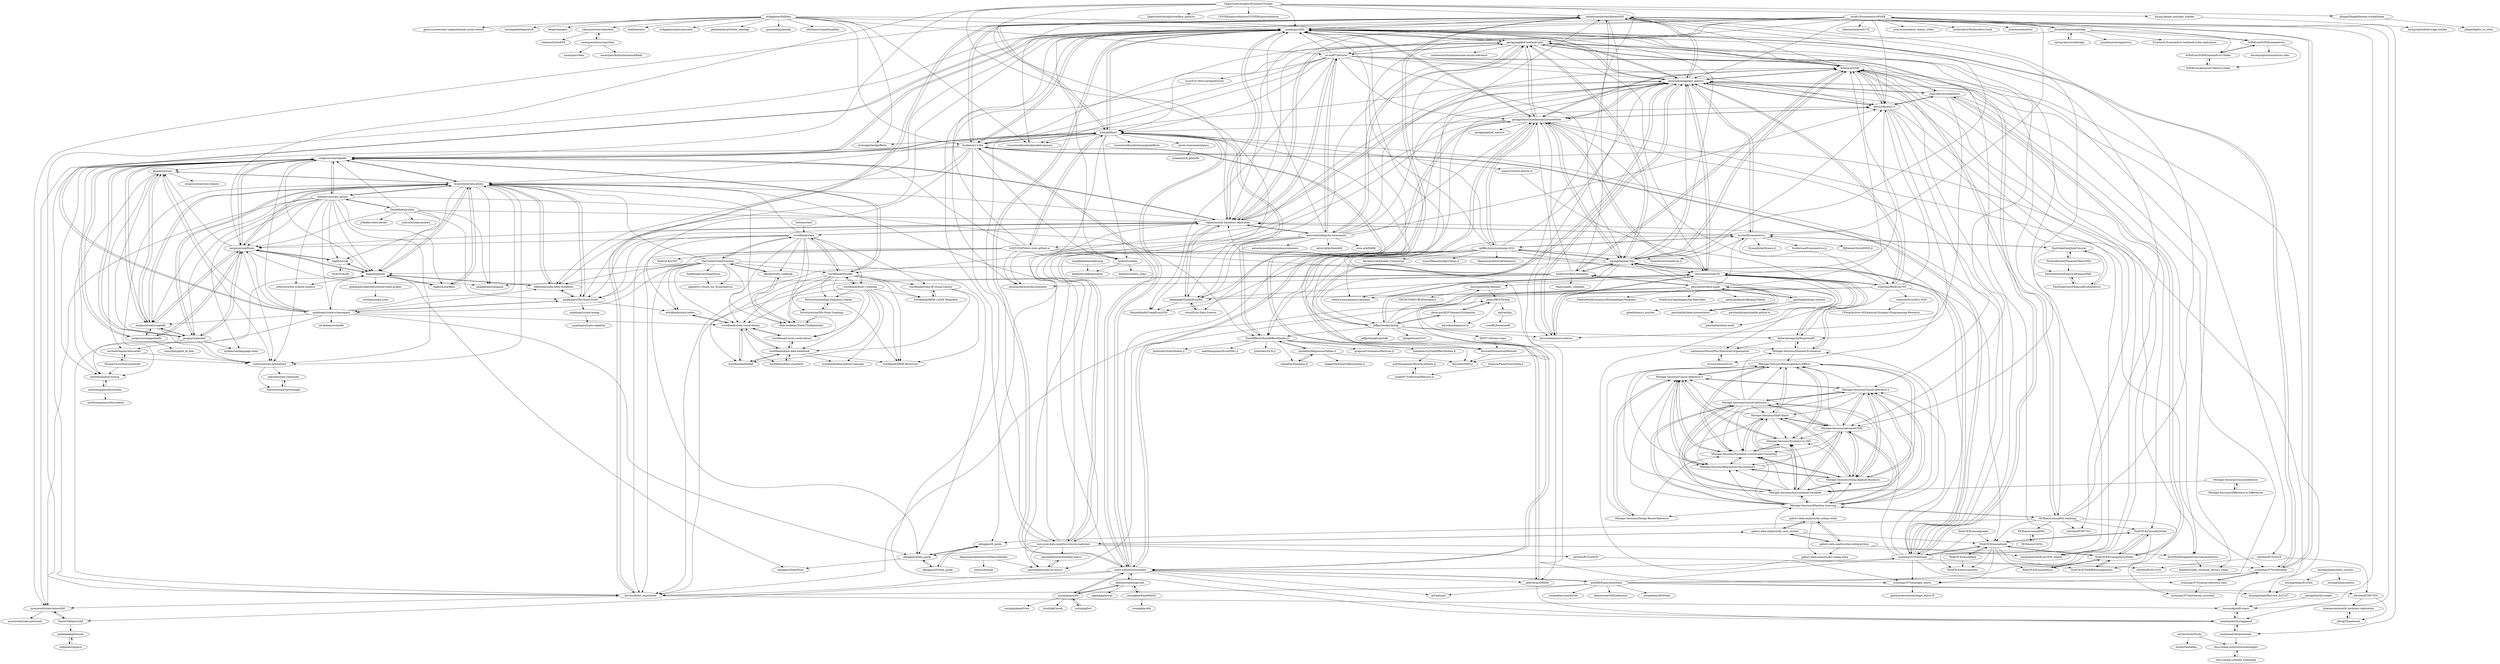 digraph G {
"paulgp/bartik-weight" -> "borusyak/shift-share"
"borusyak/shift-share" -> "jonathandroth/staggered"
"erikgahner/PolData" -> "quanteda/quanteda" ["e"=1]
"erikgahner/PolData" -> "vincentarelbundock/modelsummary" ["e"=1]
"erikgahner/PolData" -> "gesiscss/awesome-computational-social-science" ["e"=1]
"erikgahner/PolData" -> "saschagobel/legislatoR"
"erikgahner/PolData" -> "leeper/margins" ["e"=1]
"erikgahner/PolData" -> "uo-ec607/lectures"
"erikgahner/PolData" -> "strengejacke/ggeffects" ["e"=1]
"erikgahner/PolData" -> "asjadnaqvi/DiD"
"erikgahner/PolData" -> "cbail/textnets" ["e"=1]
"erikgahner/PolData" -> "paulgp/applied-methods-phd"
"erikgahner/PolData" -> "erikgahner/poliscijournals"
"erikgahner/PolData" -> "pablobarbera/twitter_ideology" ["e"=1]
"erikgahner/PolData" -> "vdeminstitute/vdemdata"
"erikgahner/PolData" -> "elliottmorris/politicaldata" ["e"=1]
"erikgahner/PolData" -> "bcallaway11/did"
"bcallaway11/did" -> "asjadnaqvi/DiD"
"bcallaway11/did" -> "asheshrambachan/HonestDiD"
"bcallaway11/did" -> "pedrohcgs/DRDID"
"bcallaway11/did" -> "lrberge/fixest"
"bcallaway11/did" -> "synth-inference/synthdid"
"bcallaway11/did" -> "jonathandroth/staggered"
"bcallaway11/did" -> "kylebutts/did2s"
"bcallaway11/did" -> "scunning1975/mixtape"
"bcallaway11/did" -> "borusyak/did_imputation"
"bcallaway11/did" -> "mcaceresb/stata-gtools"
"bcallaway11/did" -> "mcaceresb/stata-honestdid"
"bcallaway11/did" -> "chrisconlon/applied_metrics"
"bcallaway11/did" -> "borusyak/shift-share"
"bcallaway11/did" -> "paulgp/applied-methods-phd"
"bcallaway11/did" -> "sergiocorreia/reghdfe"
"uo-ec607/lectures" -> "paulgp/applied-methods-phd"
"uo-ec607/lectures" -> "vikjam/mostly-harmless-replication"
"uo-ec607/lectures" -> "asjadnaqvi/DiD"
"uo-ec607/lectures" -> "lrberge/fixest"
"uo-ec607/lectures" -> "chrisconlon/applied_metrics"
"uo-ec607/lectures" -> "paulgp/GaryChamberlainLectureNotes"
"uo-ec607/lectures" -> "aeturrell/coding-for-economists"
"uo-ec607/lectures" -> "scunning1975/mixtape"
"uo-ec607/lectures" -> "msu-econ-data-analytics/course-materials"
"uo-ec607/lectures" -> "paulgp/beamer-tips"
"uo-ec607/lectures" -> "vincentarelbundock/modelsummary" ["e"=1]
"uo-ec607/lectures" -> "borusyak/are213"
"uo-ec607/lectures" -> "uo-ec510-2020-spring/lectures"
"uo-ec607/lectures" -> "kolesarm/539b"
"uo-ec607/lectures" -> "KennethJudd/CompEcon2020" ["e"=1]
"paulgp/beamer-tips" -> "paulgp/GaryChamberlainLectureNotes"
"paulgp/beamer-tips" -> "paulgp/applied-methods-phd"
"paulgp/beamer-tips" -> "kolesarm/539b"
"paulgp/beamer-tips" -> "kylebutts/latex-templates"
"paulgp/beamer-tips" -> "chrisconlon/applied_metrics"
"paulgp/beamer-tips" -> "asjadnaqvi/DiD"
"paulgp/beamer-tips" -> "borusyak/did_imputation"
"paulgp/beamer-tips" -> "cpfiffer/julia-bootcamp-2022"
"paulgp/beamer-tips" -> "chrisconlon/micro-metrics"
"paulgp/beamer-tips" -> "asheshrambachan/HonestDiD"
"paulgp/beamer-tips" -> "scunning1975/mixtape"
"paulgp/beamer-tips" -> "vikjam/mostly-harmless-replication"
"paulgp/beamer-tips" -> "borusyak/are213"
"paulgp/beamer-tips" -> "shade-econ/sequence-jacobian" ["e"=1]
"paulgp/beamer-tips" -> "chrisconlon/Grad-IO"
"scunning1975/mixtape" -> "scunning1975/mixtape_learnr"
"scunning1975/mixtape" -> "NickCH-K/causalbook"
"scunning1975/mixtape" -> "asjadnaqvi/DiD"
"scunning1975/mixtape" -> "scunning1975/causal-inference-class"
"scunning1975/mixtape" -> "chrisconlon/applied_metrics"
"scunning1975/mixtape" -> "Mixtape-Sessions/Causal-Inference-1"
"scunning1975/mixtape" -> "vikjam/mostly-harmless-replication"
"scunning1975/mixtape" -> "Mixtape-Sessions/Causal-Inference-2"
"scunning1975/mixtape" -> "paulgp/applied-methods-phd"
"scunning1975/mixtape" -> "bcallaway11/did"
"scunning1975/mixtape" -> "scunning1975/codechella"
"scunning1975/mixtape" -> "paulgp/GaryChamberlainLectureNotes"
"scunning1975/mixtape" -> "lrberge/fixest"
"scunning1975/mixtape" -> "paulgp/beamer-tips"
"scunning1975/mixtape" -> "synth-inference/synthdid"
"NickCH-K/causalgraphs" -> "NickCH-K/introcausality"
"NickCH-K/causalgraphs" -> "NickCH-K/causalbook"
"arlionn/stata" -> "worldbank/stata"
"worldbank/dime-r-training" -> "worldbank/ietoolkit"
"worldbank/dime-r-training" -> "worldbank/stata-visual-library"
"worldbank/dime-r-training" -> "worldbank/DIME-Resources"
"worldbank/dime-r-training" -> "worldbank/r-econ-visual-library"
"worldbank/dime-r-training" -> "worldbank/DIME-LaTeX-Templates"
"worldbank/dime-r-training" -> "worldbank/dime-data-handbook"
"worldbank/dime-r-training" -> "PovertyAction/high-frequency-checks"
"worldbank/dime-r-training" -> "worldbank/dime-github-trainings"
"worldbank/dime-data-handbook" -> "worldbank/dime-standards"
"worldbank/dime-data-handbook" -> "worldbank/iefieldkit"
"worldbank/dime-data-handbook" -> "worldbank/stata-visual-library"
"worldbank/dime-data-handbook" -> "worldbank/r-econ-visual-library"
"worldbank/dime-data-handbook" -> "worldbank/dime-github-trainings"
"worldbank/dime-data-handbook" -> "worldbank/DIME-Resources"
"worldbank/Stata-IE-Visual-Library" -> "worldbank/DIME-LaTeX-Templates"
"worldbank/Stata-IE-Visual-Library" -> "worldbank/iefieldkit"
"worldbank/Stata-IE-Visual-Library" -> "worldbank/DIME-Resources"
"vikjam/mostly-harmless-replication" -> "chrisconlon/applied_metrics"
"vikjam/mostly-harmless-replication" -> "asjadnaqvi/DiD"
"vikjam/mostly-harmless-replication" -> "mcaceresb/stata-gtools"
"vikjam/mostly-harmless-replication" -> "sergiocorreia/reghdfe"
"vikjam/mostly-harmless-replication" -> "paulgp/applied-methods-phd"
"vikjam/mostly-harmless-replication" -> "Alalalalaki/Guide2EconRA"
"vikjam/mostly-harmless-replication" -> "mcreel/Econometrics"
"vikjam/mostly-harmless-replication" -> "sergiocorreia/ftools"
"vikjam/mostly-harmless-replication" -> "KennethJudd/CompEcon2020" ["e"=1]
"vikjam/mostly-harmless-replication" -> "worldbank/ietoolkit"
"vikjam/mostly-harmless-replication" -> "lukestein/stata-latex-workflows"
"vikjam/mostly-harmless-replication" -> "uo-ec607/lectures"
"vikjam/mostly-harmless-replication" -> "asjadnaqvi/The-Stata-Guide"
"vikjam/mostly-harmless-replication" -> "aeturrell/coding-for-economists"
"vikjam/mostly-harmless-replication" -> "worldbank/stata"
"amrei-stammann/alpaca" -> "julianhinz/R_glmhdfe"
"ScPoEcon/ScPoEconometrics" -> "ScPoEcon/ScPoEconometrics-Slides"
"ScPoEcon/ScPoEconometrics" -> "ScPoEcon/Advanced-Metrics-slides"
"ScPoEcon/ScPoEconometrics" -> "davidrpugh/econometrics-labs"
"xuyiqing/fect" -> "xuyiqing/gsynth"
"chrisconlon/applied_metrics" -> "chrisconlon/micro-metrics"
"chrisconlon/applied_metrics" -> "chrisconlon/Grad-IO"
"chrisconlon/applied_metrics" -> "paulgp/GaryChamberlainLectureNotes"
"chrisconlon/applied_metrics" -> "borusyak/are213"
"chrisconlon/applied_metrics" -> "vikjam/mostly-harmless-replication"
"chrisconlon/applied_metrics" -> "asjadnaqvi/DiD"
"chrisconlon/applied_metrics" -> "mcreel/Econometrics"
"chrisconlon/applied_metrics" -> "woerman/ResEcon703"
"chrisconlon/applied_metrics" -> "asheshrambachan/HonestDiD"
"chrisconlon/applied_metrics" -> "paulgp/applied-methods-phd"
"chrisconlon/applied_metrics" -> "jeffgortmaker/pyblp"
"chrisconlon/applied_metrics" -> "kolesarm/539b"
"chrisconlon/applied_metrics" -> "edrubin/EC607S21"
"chrisconlon/applied_metrics" -> "stnavdeev/econometrics"
"chrisconlon/applied_metrics" -> "edrubin/EC525S19"
"sergiocorreia/ppmlhdfe" -> "sergiocorreia/reghdfe"
"sergiocorreia/ppmlhdfe" -> "sergiocorreia/ftools"
"sergiocorreia/ppmlhdfe" -> "tomzylkin/ppml_fe_bias"
"sergiocorreia/ppmlhdfe" -> "sergiocorreia/ivreghdfe"
"insongkim/PanelMatch" -> "insongkim/wfe"
"insongkim/PanelMatch" -> "ebenmichael/augsynth"
"synth-inference/synthdid" -> "ebenmichael/augsynth"
"synth-inference/synthdid" -> "Daniel-Pailanir/sdid"
"synth-inference/synthdid" -> "pedrohcgs/DRDID"
"synth-inference/synthdid" -> "asjadnaqvi/DiD"
"synth-inference/synthdid" -> "xuyiqing/gsynth"
"synth-inference/synthdid" -> "asheshrambachan/HonestDiD"
"synth-inference/synthdid" -> "bcallaway11/did"
"synth-inference/synthdid" -> "jonathandroth/staggered"
"synth-inference/synthdid" -> "paulgp/GaryChamberlainLectureNotes"
"synth-inference/synthdid" -> "gsbDBI/ExperimentData"
"synth-inference/synthdid" -> "lrberge/fixest"
"synth-inference/synthdid" -> "mcaceresb/stata-gtools"
"synth-inference/synthdid" -> "borusyak/did_imputation"
"synth-inference/synthdid" -> "grf-labs/grf" ["e"=1]
"synth-inference/synthdid" -> "chrisconlon/applied_metrics"
"ericschulman/struct" -> "matteocourthoud/Phd-Industrial-Organization"
"kohei-kawaguchi/EmpiricalIO" -> "chrisconlon/Grad-IO"
"kohei-kawaguchi/EmpiricalIO" -> "matteocourthoud/Phd-Industrial-Organization"
"kohei-kawaguchi/EmpiricalIO" -> "Mixtape-Sessions/Demand-Estimation"
"edrubin/EC525S19" -> "edrubin/EC421S19"
"edrubin/EC525S19" -> "edrubin/EC607S20"
"woerman/ResEcon703" -> "chrisconlon/Grad-IO"
"woerman/ResEcon703" -> "chrisconlon/applied_metrics"
"woerman/ResEcon703" -> "rickecon/StructEst_W20"
"woerman/ResEcon703" -> "Alalalalaki/Guide2EconRA"
"woerman/ResEcon703" -> "borusyak/are213"
"woerman/ResEcon703" -> "pmichaillat/math-for-macro"
"woerman/ResEcon703" -> "kolesarm/539b"
"woerman/ResEcon703" -> "AEM7130/class-repo"
"woerman/ResEcon703" -> "paulgp/GaryChamberlainLectureNotes"
"woerman/ResEcon703" -> "kohei-kawaguchi/EmpiricalIO"
"woerman/ResEcon703" -> "ericschulman/struct"
"mca91/EconometricsWithR" -> "vikjam/mostly-harmless-replication"
"mca91/EconometricsWithR" -> "ScPoEcon/ScPoEconometrics"
"mca91/EconometricsWithR" -> "chrisconlon/applied_metrics"
"mca91/EconometricsWithR" -> "JustinMShea/wooldridge"
"mca91/EconometricsWithR" -> "zhentaoshi/econ5170" ["e"=1]
"mca91/EconometricsWithR" -> "mcreel/Econometrics"
"mca91/EconometricsWithR" -> "vincentarelbundock/modelsummary" ["e"=1]
"mca91/EconometricsWithR" -> "uo-ec607/lectures"
"mca91/EconometricsWithR" -> "vkoul/Econ-Data-Science"
"mca91/EconometricsWithR" -> "jstac/econometric_theory_slides" ["e"=1]
"mca91/EconometricsWithR" -> "asjadnaqvi/DiD"
"mca91/EconometricsWithR" -> "paulgp/applied-methods-phd"
"mca91/EconometricsWithR" -> "moderndive/ModernDive_book" ["e"=1]
"mca91/EconometricsWithR" -> "borusyak/are213"
"mca91/EconometricsWithR" -> "jstac/econometrics" ["e"=1]
"kylebarron/stata_kernel" -> "mcaceresb/stata-gtools"
"kylebarron/stata_kernel" -> "TiesdeKok/ipystata"
"kylebarron/stata_kernel" -> "sergiocorreia/reghdfe"
"kylebarron/stata_kernel" -> "gvegayon/parallel"
"kylebarron/stata_kernel" -> "haghish/github"
"kylebarron/stata_kernel" -> "kylebarron/language-stata"
"kylebarron/stata_kernel" -> "sergiocorreia/ftools"
"kylebarron/stata_kernel" -> "sergiocorreia/ivreghdfe"
"kylebarron/stata_kernel" -> "haghish/markdoc"
"kylebarron/stata_kernel" -> "mdroste/stata-binscatter2"
"kylebarron/stata_kernel" -> "haghish/rcall"
"kylebarron/stata_kernel" -> "FixedEffects/FixedEffectModels.jl"
"kylebarron/stata_kernel" -> "mcaceresb/stata-honestdid"
"kylebarron/stata_kernel" -> "mdroste/stata-scheme-modern"
"kylebarron/stata_kernel" -> "asjadnaqvi/stata-schemepack"
"daria-pus/BLP-Demand-Estimation" -> "joonro/BLP-Python"
"daria-pus/BLP-Demand-Estimation" -> "jeffgortmaker/pyblp"
"daria-pus/BLP-Demand-Estimation" -> "edrynkin/empirical-io"
"ebenmichael/augsynth" -> "synth-inference/synthdid"
"ebenmichael/augsynth" -> "xuyiqing/gsynth"
"ebenmichael/augsynth" -> "insongkim/PanelMatch"
"ebenmichael/augsynth" -> "nppackages/scpi"
"jmboehm/RegressionTables.jl" -> "FixedEffects/FixedEffectModels.jl"
"jmboehm/RegressionTables.jl" -> "jmboehm/Douglass.jl"
"jmboehm/RegressionTables.jl" -> "tpapp/MultistartOptimization.jl"
"jmboehm/RegressionTables.jl" -> "floswald/SMM.jl" ["e"=1]
"lukestein/stata-latex-workflows" -> "mcaceresb/stata-gtools"
"lukestein/stata-latex-workflows" -> "asjadnaqvi/The-Stata-Guide"
"lukestein/stata-latex-workflows" -> "haghish/github"
"mcreel/Econometrics" -> "PaulSoderlind/JuliaTutorial"
"mcreel/Econometrics" -> "chrisconlon/applied_metrics"
"mcreel/Econometrics" -> "vikjam/mostly-harmless-replication"
"mcreel/Econometrics" -> "cpfiffer/julia-bootcamp-2022"
"mcreel/Econometrics" -> "Nosferican/Econometrics.jl"
"mcreel/Econometrics" -> "QuantEcon/QuantEcon.jl" ["e"=1]
"mcreel/Econometrics" -> "woerman/ResEcon703"
"mcreel/Econometrics" -> "RJDennis/SolveDSGE.jl" ["e"=1]
"mcreel/Econometrics" -> "DynareJulia/Dynare.jl" ["e"=1]
"mcreel/Econometrics" -> "FixedEffects/FixedEffectModels.jl"
"mdroste/stata-regressby" -> "mdroste/stata-fastreshape"
"FanWangEcon/Stata4Econ" -> "jngod2011/Stata_for_Econometrics"
"gvegayon/parallel" -> "mcaceresb/stata-gtools"
"gvegayon/parallel" -> "sergiocorreia/ftools"
"gvegayon/parallel" -> "mdroste/stata-binscatter2"
"gvegayon/parallel" -> "sergiocorreia/ivreghdfe"
"gvegayon/parallel" -> "benjann/estout"
"gvegayon/parallel" -> "sergiocorreia/reghdfe"
"gvegayon/parallel" -> "michaelstepner/binscatter"
"gvegayon/parallel" -> "kylebarron/language-stata"
"vkoul/Econ-Data-Science" -> "Alalalalaki/Guide2EconRA"
"jmboehm/Douglass.jl" -> "jmboehm/RegressionTables.jl"
"jeffgortmaker/pyblp" -> "chrisconlon/Grad-IO"
"jeffgortmaker/pyblp" -> "daria-pus/BLP-Demand-Estimation"
"jeffgortmaker/pyblp" -> "chrisconlon/blp-demand"
"jeffgortmaker/pyblp" -> "jeffgortmaker/pyhdfe"
"jeffgortmaker/pyblp" -> "chrisconlon/applied_metrics"
"jeffgortmaker/pyblp" -> "FixedEffects/FixedEffectModels.jl"
"jeffgortmaker/pyblp" -> "joonro/BLP-Python"
"jeffgortmaker/pyblp" -> "chrisconlon/micro-metrics"
"jeffgortmaker/pyblp" -> "Mixtape-Sessions/Demand-Estimation"
"jeffgortmaker/pyblp" -> "asheshrambachan/HonestDiD"
"jeffgortmaker/pyblp" -> "jdingel/econ35101" ["e"=1]
"jeffgortmaker/pyblp" -> "kohei-kawaguchi/EmpiricalIO"
"setzler/eventStudy" -> "shuo-zhang-ucsb/twowayfeweights"
"setzler/eventStudy" -> "setzler/textables"
"xmarquez/democracyData" -> "xmarquez/vdem"
"xmarquez/democracyData" -> "xmarquez/AuthoritarianismBook"
"xmarquez/democracyData" -> "vdeminstitute/vdemdata"
"PovertyAction/IPA-Stata-Trainings" -> "PovertyAction/high-frequency-checks"
"PovertyAction/IPA-Stata-Trainings" -> "dlab-berkeley/Stata-Fundamentals"
"worldbank/iefieldkit" -> "worldbank/stata-visual-library"
"worldbank/iefieldkit" -> "worldbank/dime-data-handbook"
"PaulSoderlind/FinancialEconometrics" -> "PaulSoderlind/EmpiricalFinancePhD"
"PaulSoderlind/FinancialEconometrics" -> "PaulSoderlind/JuliaTutorial"
"worldbank/stata-tables" -> "worldbank/stata-visual-library"
"spring-haru/wooldridge" -> "JustinMShea/wooldridge"
"zjelveh/blp" -> "cran/BLPestimatoR"
"mdroste/stata-fastreshape" -> "mdroste/stata-regressby"
"mdroste/stata-binscatter2" -> "mdroste/stata-fastreshape"
"mdroste/stata-binscatter2" -> "mdroste/stata-regressby"
"mdroste/stata-scheme-modern" -> "mdroste/stata-binscatter2"
"MCKnaus/CATEs" -> "MCKnaus/causalDML"
"graykimbrough/uncluttered-stata-graphs" -> "vavalomi/stata_tools"
"reifjulian/regsave" -> "jankabatek/plotsuite"
"jmboehm/GLFixedEffectModels.jl" -> "matthieugomez/PeriodicalDates.jl"
"michaelstepner/binscatter" -> "mdroste/stata-binscatter2"
"michaelstepner/binscatter" -> "ThomasGrund/nwcommands"
"LOST-STATS/lost-stats.github.io" -> "lrberge/fixest"
"LOST-STATS/lost-stats.github.io" -> "asjadnaqvi/DiD"
"LOST-STATS/lost-stats.github.io" -> "borusyak/did_imputation"
"LOST-STATS/lost-stats.github.io" -> "grantmcdermott/lecturenotes"
"LOST-STATS/lost-stats.github.io" -> "NickCH-K/causalbook"
"LOST-STATS/lost-stats.github.io" -> "scunning1975/mixtape_learnr"
"LOST-STATS/lost-stats.github.io" -> "NickCH-K/LOST"
"LOST-STATS/lost-stats.github.io" -> "kylebutts/did2s"
"LOST-STATS/lost-stats.github.io" -> "skhiggins/Stata_guide"
"LOST-STATS/lost-stats.github.io" -> "sergiocorreia/reghdfe"
"NickCH-K/EconometricsSlides" -> "NickCH-K/CausalitySlides"
"NickCH-K/EconometricsSlides" -> "NickCH-K/Econometrics"
"NickCH-K/EconometricsSlides" -> "stnavdeev/econometrics"
"NickCH-K/EconometricsSlides" -> "NickCH-K/TheEffectAssignments"
"NickCH-K/EconometricsSlides" -> "NickCH-K/causalbook"
"worldbank/r-econ-visual-library" -> "worldbank/stata-visual-library"
"worldbank/r-econ-visual-library" -> "worldbank/dime-data-handbook"
"kylebutts/latex-templates" -> "borusyak/did_imputation"
"kylebutts/latex-templates" -> "pmichaillat/latex-paper"
"kylebutts/latex-templates" -> "paulgp/beamer-tips"
"kylebutts/latex-templates" -> "asjadnaqvi/DiD"
"kylebutts/latex-templates" -> "lrberge/fixest"
"kylebutts/latex-templates" -> "rdahis/paper_template" ["e"=1]
"kylebutts/latex-templates" -> "kolesarm/539b"
"kylebutts/latex-templates" -> "grantmcdermott/lecturenotes"
"kylebutts/latex-templates" -> "paulgp/GaryChamberlainLectureNotes"
"kylebutts/latex-templates" -> "asheshrambachan/HonestDiD"
"kylebutts/latex-templates" -> "jankabatek/statapack"
"vdeminstitute/vdemdata" -> "vdeminstitute/ERT"
"vdeminstitute/vdemdata" -> "xmarquez/democracyData"
"asheshrambachan/HonestDiD" -> "jonathandroth/pretrends"
"asheshrambachan/HonestDiD" -> "mcaceresb/stata-honestdid"
"asheshrambachan/HonestDiD" -> "bcallaway11/did"
"asheshrambachan/HonestDiD" -> "borusyak/did_imputation"
"asheshrambachan/HonestDiD" -> "pedrohcgs/DRDID"
"asheshrambachan/HonestDiD" -> "jonathandroth/staggered"
"asheshrambachan/HonestDiD" -> "Mixtape-Sessions/Advanced-DID"
"asheshrambachan/HonestDiD" -> "kylebutts/did2s"
"asheshrambachan/HonestDiD" -> "asjadnaqvi/DiD"
"asheshrambachan/HonestDiD" -> "lrberge/fixest"
"asheshrambachan/HonestDiD" -> "borusyak/shift-share"
"asheshrambachan/HonestDiD" -> "chrisconlon/applied_metrics"
"asheshrambachan/HonestDiD" -> "synth-inference/synthdid"
"asheshrambachan/HonestDiD" -> "scunning1975/codechella"
"asjadnaqvi/The-Stata-Guide" -> "asjadnaqvi/stata-schemepack"
"asjadnaqvi/The-Stata-Guide" -> "mcaceresb/stata-gtools"
"asjadnaqvi/The-Stata-Guide" -> "lukestein/stata-latex-workflows"
"asjadnaqvi/The-Stata-Guide" -> "asjadnaqvi/stata-bimap"
"asjadnaqvi/The-Stata-Guide" -> "worldbank/stata-tables"
"hiring-lab/job_postings_tracker" -> "hiring-lab/indeed-wage-tracker"
"gabors-data-analysis/da_case_studies" -> "gabors-data-analysis/da-coding-python"
"gabors-data-analysis/da_case_studies" -> "gabors-data-analysis/da-coding-rstats"
"gabors-data-analysis/da_case_studies" -> "Mixtape-Sessions/Machine-Learning"
"gabors-data-analysis/da_case_studies" -> "NickCH-K/causalbook"
"gabors-data-analysis/da_case_studies" -> "msu-econ-data-analytics/course-materials"
"jdingel/DingelNeiman-workathome" -> "jdingel/lights_to_cities"
"worldbank/stata-visual-library" -> "worldbank/r-econ-visual-library"
"worldbank/stata-visual-library" -> "worldbank/iefieldkit"
"worldbank/stata-visual-library" -> "worldbank/dime-data-handbook"
"worldbank/stata-visual-library" -> "worldbank/dime-standards"
"worldbank/stata-visual-library" -> "worldbank/stata-tables"
"lrberge/fixest" -> "vincentarelbundock/modelsummary" ["e"=1]
"lrberge/fixest" -> "sergiocorreia/reghdfe"
"lrberge/fixest" -> "bcallaway11/did"
"lrberge/fixest" -> "asjadnaqvi/DiD"
"lrberge/fixest" -> "vincentarelbundock/marginaleffects" ["e"=1]
"lrberge/fixest" -> "stata2r/stata2r.github.io"
"lrberge/fixest" -> "asheshrambachan/HonestDiD"
"lrberge/fixest" -> "FixedEffects/FixedEffectModels.jl"
"lrberge/fixest" -> "grantmcdermott/lecturenotes"
"lrberge/fixest" -> "kylebutts/did2s"
"lrberge/fixest" -> "mcaceresb/stata-gtools"
"lrberge/fixest" -> "LOST-STATS/lost-stats.github.io"
"lrberge/fixest" -> "amrei-stammann/alpaca"
"lrberge/fixest" -> "synth-inference/synthdid"
"lrberge/fixest" -> "strengejacke/ggeffects" ["e"=1]
"sergiocorreia/reghdfe" -> "sergiocorreia/ftools"
"sergiocorreia/reghdfe" -> "sergiocorreia/ivreghdfe"
"sergiocorreia/reghdfe" -> "mcaceresb/stata-gtools"
"sergiocorreia/reghdfe" -> "sergiocorreia/ppmlhdfe"
"sergiocorreia/reghdfe" -> "benjann/estout"
"sergiocorreia/reghdfe" -> "lrberge/fixest"
"sergiocorreia/reghdfe" -> "gvegayon/parallel"
"sergiocorreia/reghdfe" -> "kylebarron/stata_kernel"
"sergiocorreia/reghdfe" -> "haghish/github"
"sergiocorreia/reghdfe" -> "borusyak/did_imputation"
"sergiocorreia/reghdfe" -> "matthieugomez/sumup"
"sergiocorreia/reghdfe" -> "mdroste/stata-binscatter2"
"sergiocorreia/reghdfe" -> "worldbank/ietoolkit"
"sergiocorreia/reghdfe" -> "vikjam/mostly-harmless-replication"
"sergiocorreia/reghdfe" -> "asjadnaqvi/DiD"
"skhiggins/R_guide" -> "skhiggins/Python_guide"
"skhiggins/R_guide" -> "skhiggins/Stata_guide"
"skhiggins/Python_guide" -> "skhiggins/R_guide"
"skhiggins/Python_guide" -> "skhiggins/Stata_guide"
"Alalalalaki/Guide2EconRA" -> "vkoul/Econ-Data-Science"
"Alalalalaki/Guide2EconRA" -> "vikjam/mostly-harmless-replication"
"Alalalalaki/Guide2EconRA" -> "KennethJudd/CompEcon2020" ["e"=1]
"Alalalalaki/Guide2EconRA" -> "chrisconlon/Grad-IO"
"Alalalalaki/Guide2EconRA" -> "chrisconlon/applied_metrics"
"OpportunityInsights/EconomicTracker" -> "OpportunityInsights/welfare_analysis"
"OpportunityInsights/EconomicTracker" -> "jdingel/DingelNeiman-workathome"
"OpportunityInsights/EconomicTracker" -> "asjadnaqvi/DiD"
"OpportunityInsights/EconomicTracker" -> "asheshrambachan/HonestDiD"
"OpportunityInsights/EconomicTracker" -> "COVIDExposureIndices/COVIDExposureIndices" ["e"=1]
"OpportunityInsights/EconomicTracker" -> "sergiocorreia/ftools"
"OpportunityInsights/EconomicTracker" -> "Alalalalaki/Guide2EconRA"
"OpportunityInsights/EconomicTracker" -> "jeffgortmaker/pyblp"
"OpportunityInsights/EconomicTracker" -> "sergiocorreia/reghdfe"
"OpportunityInsights/EconomicTracker" -> "vikjam/mostly-harmless-replication"
"OpportunityInsights/EconomicTracker" -> "hiring-lab/job_postings_tracker"
"AEM7130/class-repo" -> "floswald/NumericalMethods"
"edrubin/EC607S20" -> "tyleransom/mostly-harmless-replication"
"edrubin/EC607S20" -> "cjlwig/TAmaterials"
"evanjflack/bacondecomp" -> "kylebutts/didimputation"
"uo-ec510-2020-spring/lectures" -> "grantmcdermott/lecturenotes"
"tyleransom/mostly-harmless-replication" -> "cjlwig/TAmaterials"
"cjlwig/TAmaterials" -> "tyleransom/mostly-harmless-replication"
"edrubin/EC524W20" -> "edrubin/EC421S19"
"ScPoEcon/ScPoEconometrics-Slides" -> "ScPoEcon/Advanced-Metrics-slides"
"ScPoEcon/ScPoEconometrics-Slides" -> "ScPoEcon/ScPoEconometrics"
"pedrohcgs/DRDID" -> "jonathandroth/staggered"
"pedrohcgs/DRDID" -> "bcallaway11/did"
"scunning1975/causal-inference-class" -> "scunning1975/codechella"
"scunning1975/causal-inference-class" -> "scunning1975/advanced_causalinf"
"ThomasGrund/nwcommands" -> "michaelstepner/binscatter"
"ThomasGrund/nwcommands" -> "matthieugomez/sumup"
"tbeason/FamaFrenchData.jl" -> "junder873/AbnormalReturns.jl"
"matthieugomez/PeriodicalDates.jl" -> "junder873/AbnormalReturns.jl"
"rickecon/StructEst_W20" -> "CForg/Archive-of-Empirical-Dynamic-Programming-Research"
"NickCH-K/Econometrics" -> "NickCH-K/EconometricsSlides"
"worldbank/dime-standards" -> "worldbank/dime-data-handbook"
"ScPoEcon/Advanced-Metrics-slides" -> "ScPoEcon/ScPoEconometrics-Slides"
"shuo-zhang-ucsb/did_multiplegt" -> "shuo-zhang-ucsb/twowayfeweights"
"matteocourthoud/Phd-Industrial-Organization" -> "ericschulman/struct"
"paulgp/applied-methods-phd" -> "uo-ec607/lectures"
"paulgp/applied-methods-phd" -> "asjadnaqvi/DiD"
"paulgp/applied-methods-phd" -> "paulgp/GaryChamberlainLectureNotes"
"paulgp/applied-methods-phd" -> "vikjam/mostly-harmless-replication"
"paulgp/applied-methods-phd" -> "chrisconlon/applied_metrics"
"paulgp/applied-methods-phd" -> "paulgp/beamer-tips"
"paulgp/applied-methods-phd" -> "kolesarm/539b"
"paulgp/applied-methods-phd" -> "borusyak/are213"
"paulgp/applied-methods-phd" -> "scunning1975/mixtape"
"paulgp/applied-methods-phd" -> "aeturrell/coding-for-economists"
"paulgp/applied-methods-phd" -> "lrberge/fixest"
"paulgp/applied-methods-phd" -> "matteocourthoud/awesome-causal-inference" ["e"=1]
"paulgp/applied-methods-phd" -> "MCKnaus/causalML-teaching"
"paulgp/applied-methods-phd" -> "chrisconlon/Grad-IO"
"paulgp/applied-methods-phd" -> "Alalalalaki/Guide2EconRA"
"NickCH-K/CausalitySlides" -> "NickCH-K/EconometricsSlides"
"NickCH-K/CausalitySlides" -> "NickCH-K/causalbook"
"NickCH-K/CausalitySlides" -> "NickCH-K/Econometrics"
"NickCH-K/CausalitySlides" -> "NickCH-K/TheEffectAssignments"
"skhiggins/Stata_guide" -> "skhiggins/R_guide"
"skhiggins/Stata_guide" -> "skhiggins/Python_guide"
"skhiggins/Stata_guide" -> "skhiggins/StataTools"
"aeturrell/coding-for-economists" -> "vikjam/mostly-harmless-replication"
"aeturrell/coding-for-economists" -> "paulgp/applied-methods-phd"
"aeturrell/coding-for-economists" -> "uo-ec607/lectures"
"aeturrell/coding-for-economists" -> "chrisconlon/applied_metrics"
"aeturrell/coding-for-economists" -> "asjadnaqvi/DiD"
"aeturrell/coding-for-economists" -> "borusyak/are213"
"aeturrell/coding-for-economists" -> "msu-econ-data-analytics/course-materials"
"aeturrell/coding-for-economists" -> "aeturrell/python4DS"
"aeturrell/coding-for-economists" -> "econ-ark/HARK" ["e"=1]
"aeturrell/coding-for-economists" -> "kolesarm/539b"
"aeturrell/coding-for-economists" -> "antontarasenko/awesome-economics" ["e"=1]
"aeturrell/coding-for-economists" -> "LOST-STATS/lost-stats.github.io"
"aeturrell/coding-for-economists" -> "paulgp/GaryChamberlainLectureNotes"
"aeturrell/coding-for-economists" -> "Alalalalaki/Guide2EconRA"
"aeturrell/coding-for-economists" -> "pmichaillat/math-for-macro"
"borusyak/did_imputation" -> "borusyak/shift-share"
"borusyak/did_imputation" -> "asheshrambachan/HonestDiD"
"borusyak/did_imputation" -> "mcaceresb/stata-honestdid"
"chrisconlon/blp-demand" -> "UBCECON567/BLPDemand.jl"
"chrisconlon/blp-demand" -> "joonro/BLP-Python"
"paulgp/GaryChamberlainLectureNotes" -> "chrisconlon/Grad-IO"
"paulgp/GaryChamberlainLectureNotes" -> "chrisconlon/applied_metrics"
"paulgp/GaryChamberlainLectureNotes" -> "asjadnaqvi/DiD"
"paulgp/GaryChamberlainLectureNotes" -> "paulgp/applied-methods-phd"
"paulgp/GaryChamberlainLectureNotes" -> "paulgp/beamer-tips"
"paulgp/GaryChamberlainLectureNotes" -> "borusyak/are213"
"paulgp/GaryChamberlainLectureNotes" -> "chrisconlon/micro-metrics"
"paulgp/GaryChamberlainLectureNotes" -> "cpfiffer/julia-bootcamp-2022"
"paulgp/GaryChamberlainLectureNotes" -> "kolesarm/539b"
"paulgp/GaryChamberlainLectureNotes" -> "paulgp/applied_metrics"
"paulgp/GaryChamberlainLectureNotes" -> "synth-inference/synthdid"
"paulgp/GaryChamberlainLectureNotes" -> "lrberge/fixest"
"paulgp/GaryChamberlainLectureNotes" -> "skhiggins/R_guide"
"paulgp/GaryChamberlainLectureNotes" -> "msu-econ-data-analytics/course-materials"
"paulgp/GaryChamberlainLectureNotes" -> "scunning1975/codechella"
"asjadnaqvi/DiD" -> "bcallaway11/did"
"asjadnaqvi/DiD" -> "lrberge/fixest"
"asjadnaqvi/DiD" -> "paulgp/applied-methods-phd"
"asjadnaqvi/DiD" -> "asheshrambachan/HonestDiD"
"asjadnaqvi/DiD" -> "synth-inference/synthdid"
"asjadnaqvi/DiD" -> "paulgp/GaryChamberlainLectureNotes"
"asjadnaqvi/DiD" -> "vikjam/mostly-harmless-replication"
"asjadnaqvi/DiD" -> "scunning1975/codechella"
"asjadnaqvi/DiD" -> "asjadnaqvi/The-Stata-Guide"
"asjadnaqvi/DiD" -> "borusyak/did_imputation"
"asjadnaqvi/DiD" -> "Mixtape-Sessions/Advanced-DID"
"asjadnaqvi/DiD" -> "asjadnaqvi/stata-schemepack"
"asjadnaqvi/DiD" -> "chrisconlon/applied_metrics"
"asjadnaqvi/DiD" -> "sergiocorreia/reghdfe"
"asjadnaqvi/DiD" -> "lukestein/stata-latex-workflows"
"scunning1975/codechella" -> "scunning1975/causal-inference-class"
"scunning1975/codechella" -> "asjadnaqvi/DiD"
"scunning1975/codechella" -> "scunning1975/mixtape_learnr"
"scunning1975/codechella" -> "asheshrambachan/HonestDiD"
"NickCH-K/causaldata" -> "NickCH-K/causalbook"
"NickCH-K/causaldata" -> "NickCH-K/introcausality"
"NickCH-K/causalbook" -> "NickCH-K/CausalitySlides"
"NickCH-K/causalbook" -> "NickCH-K/EconometricsSlides"
"NickCH-K/causalbook" -> "scunning1975/mixtape_learnr"
"NickCH-K/causalbook" -> "NickCH-K/TheEffectAssignments"
"NickCH-K/causalbook" -> "NickCH-K/Econometrics"
"NickCH-K/causalbook" -> "scunning1975/mixtape"
"NickCH-K/causalbook" -> "NickCH-K/causaldata"
"NickCH-K/causalbook" -> "NickCH-K/introcausality"
"MCKnaus/causalDML" -> "MCKnaus/CATEs"
"pmichaillat/intermediate-macro" -> "pmichaillat/math-for-macro"
"floswald/NumericalMethods" -> "floswald/SMM.jl" ["e"=1]
"kylebutts/did2s" -> "kylebutts/didimputation"
"kylebutts/did2s" -> "kylebutts/did2s_stata"
"FixedEffects/FixedEffectModels.jl" -> "jmboehm/RegressionTables.jl"
"FixedEffects/FixedEffectModels.jl" -> "JuliaStats/StatsModels.jl" ["e"=1]
"FixedEffects/FixedEffectModels.jl" -> "jmboehm/GLFixedEffectModels.jl"
"FixedEffects/FixedEffectModels.jl" -> "matthieugomez/EconPDEs.jl" ["e"=1]
"FixedEffects/FixedEffectModels.jl" -> "floswald/SMM.jl" ["e"=1]
"FixedEffects/FixedEffectModels.jl" -> "JuliaStats/GLM.jl" ["e"=1]
"FixedEffects/FixedEffectModels.jl" -> "jmboehm/Douglass.jl"
"FixedEffects/FixedEffectModels.jl" -> "lrberge/fixest"
"FixedEffects/FixedEffectModels.jl" -> "gragusa/CovarianceMatrices.jl"
"FixedEffects/FixedEffectModels.jl" -> "floswald/NumericalMethods"
"matthieugomez/sumup" -> "matthieugomez/bytwoway"
"asjadnaqvi/stata-schemepack" -> "asjadnaqvi/The-Stata-Guide"
"asjadnaqvi/stata-schemepack" -> "mcaceresb/stata-gtools"
"asjadnaqvi/stata-schemepack" -> "skhiggins/Stata_guide"
"asjadnaqvi/stata-schemepack" -> "asjadnaqvi/DiD"
"asjadnaqvi/stata-schemepack" -> "sergiocorreia/ftools"
"asjadnaqvi/stata-schemepack" -> "lukestein/stata-latex-workflows"
"asjadnaqvi/stata-schemepack" -> "benjann/estout"
"asjadnaqvi/stata-schemepack" -> "haghish/github"
"asjadnaqvi/stata-schemepack" -> "sergiocorreia/ivreghdfe"
"asjadnaqvi/stata-schemepack" -> "sergiocorreia/reghdfe"
"asjadnaqvi/stata-schemepack" -> "borusyak/did_imputation"
"asjadnaqvi/stata-schemepack" -> "ed-dehaan/sumhdfe"
"asjadnaqvi/stata-schemepack" -> "worldbank/stata-visual-library"
"scunning1975/mixtape_learnr" -> "grantmcdermott/mixtape_learnr-ff"
"jonathandroth/pretrends" -> "jonathandroth/staggered"
"jonathandroth/pretrends" -> "shuo-zhang-ucsb/twowayfeweights"
"jonathandroth/staggered" -> "jonathandroth/pretrends"
"jonathandroth/staggered" -> "borusyak/shift-share"
"benjann/estout" -> "mdroste/stata-binscatter2"
"benjann/estout" -> "michaelstepner/binscatter"
"benjann/estout" -> "sergiocorreia/stata-require"
"benjann/estout" -> "mcaceresb/stata-gtools"
"benjann/estout" -> "matthieugomez/sumup"
"benjann/estout" -> "sergiocorreia/ivreghdfe"
"matthieugomez/bytwoway" -> "matthieugomez/sumup"
"matthieugomez/bytwoway" -> "matthieugomez/colorscheme"
"shuo-zhang-ucsb/twowayfeweights" -> "shuo-zhang-ucsb/did_multiplegt"
"dkgaraujo/OpenSourcedMacroModels" -> "pmichaillat/math-for-macro"
"dkgaraujo/OpenSourcedMacroModels" -> "wmutschl/dsge" ["e"=1]
"Mixtape-Sessions/Causal-Inference-2" -> "Mixtape-Sessions/Causal-Inference-1"
"Mixtape-Sessions/Causal-Inference-2" -> "Mixtape-Sessions/Causal-Inference-3"
"Mixtape-Sessions/Causal-Inference-2" -> "Mixtape-Sessions/Advanced-DID"
"Mixtape-Sessions/Causal-Inference-2" -> "Mixtape-Sessions/Instrumental-Variables"
"Mixtape-Sessions/Causal-Inference-2" -> "Mixtape-Sessions/Machine-Learning"
"Mixtape-Sessions/Causal-Inference-2" -> "Mixtape-Sessions/Heterogeneous-Effects"
"Mixtape-Sessions/Causal-Inference-2" -> "Mixtape-Sessions/Doing-Applied-Research"
"Mixtape-Sessions/Causal-Inference-2" -> "Mixtape-Sessions/Regression-Discontinuity"
"Mixtape-Sessions/Causal-Inference-2" -> "Mixtape-Sessions/Synthetic-Control-and-Clustering"
"Mixtape-Sessions/Causal-Inference-2" -> "Mixtape-Sessions/Shift-Share"
"TiesdeKok/ipystata" -> "kylebarron/stata_kernel"
"TiesdeKok/ipystata" -> "sergiocorreia/reghdfe"
"TiesdeKok/ipystata" -> "haghish/github"
"TiesdeKok/ipystata" -> "jrfiedler/stata-kernel"
"TiesdeKok/ipystata" -> "vikjam/mostly-harmless-replication"
"TiesdeKok/ipystata" -> "sergiocorreia/ftools"
"TiesdeKok/ipystata" -> "asjadnaqvi/The-Stata-Guide"
"TiesdeKok/ipystata" -> "mdroste/stata-pylearn"
"TiesdeKok/ipystata" -> "jankabatek/statapack"
"PovertyAction/high-frequency-checks" -> "PovertyAction/IPA-Stata-Trainings"
"PovertyAction/high-frequency-checks" -> "worldbank/DIME-Resources"
"Mixtape-Sessions/Instrumental-Variables" -> "Mixtape-Sessions/Shift-Share"
"Mixtape-Sessions/Instrumental-Variables" -> "Mixtape-Sessions/Synthetic-Control-and-Clustering"
"Mixtape-Sessions/Instrumental-Variables" -> "Mixtape-Sessions/Advanced-DID"
"Mixtape-Sessions/Instrumental-Variables" -> "Mixtape-Sessions/Doing-Applied-Research"
"Mixtape-Sessions/Instrumental-Variables" -> "Mixtape-Sessions/Causal-Inference-2"
"Mixtape-Sessions/Instrumental-Variables" -> "Mixtape-Sessions/Machine-Learning"
"Mixtape-Sessions/Instrumental-Variables" -> "Mixtape-Sessions/Frontiers-in-DID"
"Mixtape-Sessions/Instrumental-Variables" -> "Mixtape-Sessions/Causal-Inference-3"
"Mixtape-Sessions/Instrumental-Variables" -> "Mixtape-Sessions/Regression-Discontinuity"
"Mixtape-Sessions/Instrumental-Variables" -> "Mixtape-Sessions/Heterogeneous-Effects"
"Mixtape-Sessions/Instrumental-Variables" -> "Mixtape-Sessions/Causal-Inference-1"
"Mixtape-Sessions/Causal-Inference-1" -> "Mixtape-Sessions/Causal-Inference-2"
"Mixtape-Sessions/Causal-Inference-1" -> "Mixtape-Sessions/Causal-Inference-3"
"Mixtape-Sessions/Causal-Inference-1" -> "Mixtape-Sessions/Advanced-DID"
"Mixtape-Sessions/Causal-Inference-1" -> "Mixtape-Sessions/Instrumental-Variables"
"Mixtape-Sessions/Causal-Inference-1" -> "Mixtape-Sessions/Heterogeneous-Effects"
"Mixtape-Sessions/Causal-Inference-1" -> "Mixtape-Sessions/Machine-Learning"
"Mixtape-Sessions/Causal-Inference-1" -> "Mixtape-Sessions/Doing-Applied-Research"
"Mixtape-Sessions/Causal-Inference-1" -> "Mixtape-Sessions/Synthetic-Control-and-Clustering"
"Mixtape-Sessions/Causal-Inference-1" -> "Mixtape-Sessions/Shift-Share"
"Mixtape-Sessions/Causal-Inference-1" -> "Mixtape-Sessions/Demand-Estimation"
"Mixtape-Sessions/Causal-Inference-1" -> "Mixtape-Sessions/Regression-Discontinuity"
"Mixtape-Sessions/Doing-Applied-Research" -> "Mixtape-Sessions/Synthetic-Control-and-Clustering"
"Mixtape-Sessions/Doing-Applied-Research" -> "Mixtape-Sessions/Heterogeneous-Effects"
"Mixtape-Sessions/Doing-Applied-Research" -> "Mixtape-Sessions/Advanced-DID"
"Mixtape-Sessions/Doing-Applied-Research" -> "Mixtape-Sessions/Instrumental-Variables"
"Mixtape-Sessions/Doing-Applied-Research" -> "Mixtape-Sessions/Frontiers-in-DID"
"Mixtape-Sessions/Doing-Applied-Research" -> "Mixtape-Sessions/Regression-Discontinuity"
"Mixtape-Sessions/Doing-Applied-Research" -> "Mixtape-Sessions/Causal-Inference-2"
"Mixtape-Sessions/Doing-Applied-Research" -> "Mixtape-Sessions/Shift-Share"
"gabors-data-analysis/da-coding-python" -> "gabors-data-analysis/da-coding-rstats"
"gabors-data-analysis/da-coding-python" -> "gabors-data-analysis/da-coding-stata"
"gabors-data-analysis/da-coding-python" -> "gabors-data-analysis/da_case_studies"
"gabors-data-analysis/da-coding-python" -> "jonathandroth/Econ1630_Github"
"Mixtape-Sessions/Causal-Inference" -> "Mixtape-Sessions/Difference-in-Differences"
"Mixtape-Sessions/Causal-Inference" -> "Mixtape-Sessions/Instrumental-Variables"
"dlab-berkeley/Stata-Fundamentals" -> "lfkrebs/stata-cookbook"
"stnavdeev/econometrics" -> "NickCH-K/EconometricsSlides"
"stnavdeev/econometrics" -> "NickCH-K/CausalitySlides"
"stnavdeev/econometrics" -> "chrisconlon/applied_metrics"
"stnavdeev/econometrics" -> "borusyak/are213"
"stnavdeev/econometrics" -> "kolesarm/539b"
"stnavdeev/econometrics" -> "chrisconlon/micro-metrics"
"stnavdeev/econometrics" -> "JoshMerfeld/applied-microeconometrics"
"msu-econ-data-analytics/course-materials" -> "skhiggins/Stata_guide"
"msu-econ-data-analytics/course-materials" -> "paulgp/GaryChamberlainLectureNotes"
"msu-econ-data-analytics/course-materials" -> "asjadnaqvi/DiD"
"msu-econ-data-analytics/course-materials" -> "JoshMerfeld/applied-microeconometrics"
"msu-econ-data-analytics/course-materials" -> "chrisconlon/applied_metrics"
"msu-econ-data-analytics/course-materials" -> "pmichaillat/intermediate-macro"
"msu-econ-data-analytics/course-materials" -> "pmichaillat/math-for-macro"
"msu-econ-data-analytics/course-materials" -> "edrubin/EC524W20"
"msu-econ-data-analytics/course-materials" -> "gabors-data-analysis/da_case_studies"
"msu-econ-data-analytics/course-materials" -> "borusyak/are213"
"pmichaillat/math-for-macro" -> "pmichaillat/intermediate-macro"
"Daniel-Pailanir/sdid" -> "mcaceresb/stata-honestdid"
"Daniel-Pailanir/sdid" -> "jankabatek/plotsuite"
"Mixtape-Sessions/Difference-in-Differences" -> "Mixtape-Sessions/Causal-Inference"
"gabors-data-analysis/da-coding-rstats" -> "gabors-data-analysis/da-coding-python"
"gabors-data-analysis/da-coding-rstats" -> "gabors-data-analysis/da-coding-stata"
"gabors-data-analysis/da-coding-rstats" -> "gabors-data-analysis/da_case_studies"
"Mixtape-Sessions/Advanced-DID" -> "Mixtape-Sessions/Synthetic-Control-and-Clustering"
"Mixtape-Sessions/Advanced-DID" -> "Mixtape-Sessions/Instrumental-Variables"
"Mixtape-Sessions/Advanced-DID" -> "Mixtape-Sessions/Doing-Applied-Research"
"Mixtape-Sessions/Advanced-DID" -> "Mixtape-Sessions/Causal-Inference-2"
"Mixtape-Sessions/Advanced-DID" -> "Mixtape-Sessions/Heterogeneous-Effects"
"Mixtape-Sessions/Advanced-DID" -> "Mixtape-Sessions/Frontiers-in-DID"
"Mixtape-Sessions/Advanced-DID" -> "Mixtape-Sessions/Machine-Learning"
"Mixtape-Sessions/Advanced-DID" -> "Mixtape-Sessions/Regression-Discontinuity"
"Mixtape-Sessions/Advanced-DID" -> "Mixtape-Sessions/Shift-Share"
"Mixtape-Sessions/Advanced-DID" -> "Mixtape-Sessions/Causal-Inference-1"
"GeoCenter/StataTraining" -> "worldbank/stata"
"GeoCenter/StataTraining" -> "lfkrebs/stata-cookbook"
"GeoCenter/StataTraining" -> "mcaceresb/stata-gtools"
"GeoCenter/StataTraining" -> "dlab-berkeley/Stata-Fundamentals"
"GeoCenter/StataTraining" -> "lukestein/stata-latex-workflows"
"GeoCenter/StataTraining" -> "asjadnaqvi/The-Stata-Guide"
"GeoCenter/StataTraining" -> "worldbank/stata-tables"
"GeoCenter/StataTraining" -> "worldbank/stata-visual-library"
"GeoCenter/StataTraining" -> "skhiggins/Stata_guide"
"GeoCenter/StataTraining" -> "worldbank/ietoolkit"
"GeoCenter/StataTraining" -> "asjadnaqvi/stata-schemepack"
"GeoCenter/StataTraining" -> "jngod2011/Stata_for_Econometrics"
"GeoCenter/StataTraining" -> "FanWangEcon/Stata4Econ"
"GeoCenter/StataTraining" -> "haghish/github"
"cpfiffer/julia-bootcamp-2022" -> "FixedEffects/FixedEffectModels.jl"
"cpfiffer/julia-bootcamp-2022" -> "paulgp/GaryChamberlainLectureNotes"
"cpfiffer/julia-bootcamp-2022" -> "mcreel/Econometrics"
"cpfiffer/julia-bootcamp-2022" -> "KennethJudd/CompEcon2020" ["e"=1]
"cpfiffer/julia-bootcamp-2022" -> "paulgp/beamer-tips"
"cpfiffer/julia-bootcamp-2022" -> "bkamins/JuliaForDataAnalysis" ["e"=1]
"cpfiffer/julia-bootcamp-2022" -> "chrisconlon/applied_metrics"
"cpfiffer/julia-bootcamp-2022" -> "QuantEcon/QuantEcon.jl" ["e"=1]
"cpfiffer/julia-bootcamp-2022" -> "floswald/NumericalMethods"
"cpfiffer/julia-bootcamp-2022" -> "chrisconlon/Grad-IO"
"cpfiffer/julia-bootcamp-2022" -> "davidzarruk/Parallel_Computing" ["e"=1]
"cpfiffer/julia-bootcamp-2022" -> "mossr/BeautifulAlgorithms.jl" ["e"=1]
"cpfiffer/julia-bootcamp-2022" -> "shade-econ/sequence-jacobian" ["e"=1]
"cpfiffer/julia-bootcamp-2022" -> "asjadnaqvi/DiD"
"cpfiffer/julia-bootcamp-2022" -> "paulgp/applied-methods-phd"
"stata2r/stata2r.github.io" -> "scunning1975/mixtape_learnr"
"lfkrebs/stata-cookbook" -> "dlab-berkeley/Stata-Fundamentals"
"lfkrebs/stata-cookbook" -> "GeoCenter/StataTraining"
"asjadnaqvi/stata-bimap" -> "asjadnaqvi/stata-ridgeline"
"junder873/AbnormalReturns.jl" -> "matthieugomez/PeriodicalDates.jl"
"Mixtape-Sessions/Shift-Share" -> "Mixtape-Sessions/Synthetic-Control-and-Clustering"
"Mixtape-Sessions/Shift-Share" -> "Mixtape-Sessions/Instrumental-Variables"
"Mixtape-Sessions/Shift-Share" -> "Mixtape-Sessions/Heterogeneous-Effects"
"Mixtape-Sessions/Shift-Share" -> "Mixtape-Sessions/Frontiers-in-DID"
"Mixtape-Sessions/Shift-Share" -> "Mixtape-Sessions/Advanced-DID"
"Mixtape-Sessions/Shift-Share" -> "Mixtape-Sessions/Causal-Inference-3"
"Mixtape-Sessions/Shift-Share" -> "Mixtape-Sessions/Doing-Applied-Research"
"NickCH-K/TheEffectAssignments" -> "NickCH-K/EconometricsSlides"
"pmichaillat/latex-paper" -> "pmichaillat/latex-presentation"
"pmichaillat/latex-paper" -> "pmichaillat/latex-math"
"pmichaillat/latex-paper" -> "kylebutts/latex-templates"
"pmichaillat/latex-paper" -> "ambropo/JambroBeamerTheme"
"pmichaillat/latex-paper" -> "paulgp/beamer-tips"
"pmichaillat/latex-paper" -> "floswald/SMM.jl" ["e"=1]
"pmichaillat/latex-paper" -> "kolesarm/539b"
"pmichaillat/latex-paper" -> "NumEconCopenhagen/AdvMacroHet" ["e"=1]
"pmichaillat/latex-paper" -> "FabienPetitEconomics/WorkingPaperTemplate"
"pmichaillat/latex-paper" -> "borusyak/did_imputation"
"pmichaillat/latex-paper" -> "pmichaillat/hugo-website"
"pmichaillat/latex-paper" -> "shade-econ/sequence-jacobian" ["e"=1]
"pmichaillat/latex-paper" -> "mcreel/Econometrics"
"Mixtape-Sessions/Machine-Learning" -> "Mixtape-Sessions/Heterogeneous-Effects"
"Mixtape-Sessions/Machine-Learning" -> "Mixtape-Sessions/Causal-Inference-2"
"Mixtape-Sessions/Machine-Learning" -> "Mixtape-Sessions/Synthetic-Control-and-Clustering"
"Mixtape-Sessions/Machine-Learning" -> "Mixtape-Sessions/Advanced-DID"
"Mixtape-Sessions/Machine-Learning" -> "Mixtape-Sessions/Instrumental-Variables"
"Mixtape-Sessions/Machine-Learning" -> "Mixtape-Sessions/Doing-Applied-Research"
"Mixtape-Sessions/Machine-Learning" -> "Mixtape-Sessions/Causal-Inference-3"
"Mixtape-Sessions/Machine-Learning" -> "Mixtape-Sessions/Regression-Discontinuity"
"Mixtape-Sessions/Machine-Learning" -> "Mixtape-Sessions/Causal-Inference-1"
"Mixtape-Sessions/Machine-Learning" -> "Mixtape-Sessions/Shift-Share"
"Mixtape-Sessions/Machine-Learning" -> "MCKnaus/causalML-teaching"
"Mixtape-Sessions/Machine-Learning" -> "Mixtape-Sessions/Demand-Estimation"
"Mixtape-Sessions/Machine-Learning" -> "Mixtape-Sessions/Frontiers-in-DID"
"Mixtape-Sessions/Machine-Learning" -> "gabors-data-analysis/da-coding-rstats"
"Mixtape-Sessions/Machine-Learning" -> "Mixtape-Sessions/Design-Based-Inference"
"ambropo/JambroBeamerTheme" -> "gboehl/macro_puzzles" ["e"=1]
"pmichaillat/latex-presentation" -> "pmichaillat/latex-paper"
"pmichaillat/latex-presentation" -> "pmichaillat/latex-math"
"pmichaillat/latex-presentation" -> "kylebutts/latex-templates"
"Mixtape-Sessions/Regression-Discontinuity" -> "Mixtape-Sessions/Synthetic-Control-and-Clustering"
"Mixtape-Sessions/Regression-Discontinuity" -> "Mixtape-Sessions/Frontiers-in-DID"
"Mixtape-Sessions/Regression-Discontinuity" -> "Mixtape-Sessions/Causal-Inference-3"
"Mixtape-Sessions/Regression-Discontinuity" -> "Mixtape-Sessions/Heterogeneous-Effects"
"Mixtape-Sessions/Regression-Discontinuity" -> "Mixtape-Sessions/Doing-Applied-Research"
"Mixtape-Sessions/Synthetic-Control-and-Clustering" -> "Mixtape-Sessions/Heterogeneous-Effects"
"Mixtape-Sessions/Synthetic-Control-and-Clustering" -> "Mixtape-Sessions/Doing-Applied-Research"
"Mixtape-Sessions/Synthetic-Control-and-Clustering" -> "Mixtape-Sessions/Causal-Inference-3"
"Mixtape-Sessions/Synthetic-Control-and-Clustering" -> "Mixtape-Sessions/Frontiers-in-DID"
"Mixtape-Sessions/Synthetic-Control-and-Clustering" -> "Mixtape-Sessions/Regression-Discontinuity"
"Mixtape-Sessions/Synthetic-Control-and-Clustering" -> "Mixtape-Sessions/Shift-Share"
"haghish/markdoc" -> "haghish/github"
"haghish/markdoc" -> "mcaceresb/stata-gtools"
"mcaceresb/stata-honestdid" -> "mcaceresb/stata-pretrends"
"mcaceresb/stata-honestdid" -> "Daniel-Pailanir/sdid"
"Mixtape-Sessions/Heterogeneous-Effects" -> "Mixtape-Sessions/Synthetic-Control-and-Clustering"
"Mixtape-Sessions/Heterogeneous-Effects" -> "Mixtape-Sessions/Causal-Inference-3"
"Mixtape-Sessions/Heterogeneous-Effects" -> "Mixtape-Sessions/Frontiers-in-DID"
"Mixtape-Sessions/Heterogeneous-Effects" -> "Mixtape-Sessions/Doing-Applied-Research"
"Mixtape-Sessions/Heterogeneous-Effects" -> "Mixtape-Sessions/Shift-Share"
"jankabatek/plotsuite" -> "reifjulian/regsave"
"bryangraham/short_courses" -> "bryangraham/netrics"
"bryangraham/short_courses" -> "bryangraham/Ec240a"
"Mixtape-Sessions/Design-Based-Inference" -> "Mixtape-Sessions/Causal-Inference-3"
"Mixtape-Sessions/Design-Based-Inference" -> "Mixtape-Sessions/Synthetic-Control-and-Clustering"
"Mixtape-Sessions/Design-Based-Inference" -> "Mixtape-Sessions/Heterogeneous-Effects"
"MCKnaus/causalML-teaching" -> "scunning1975/advanced_causalinf"
"MCKnaus/causalML-teaching" -> "Mixtape-Sessions/Machine-Learning"
"MCKnaus/causalML-teaching" -> "NickCH-K/CausalitySlides"
"MCKnaus/causalML-teaching" -> "NickCH-K/causalbook"
"MCKnaus/causalML-teaching" -> "kolesarm/539b"
"MCKnaus/causalML-teaching" -> "edrubin/EC607S21"
"MCKnaus/causalML-teaching" -> "MCKnaus/causalDML"
"MCKnaus/causalML-teaching" -> "skhiggins/R_guide"
"MCKnaus/causalML-teaching" -> "asjadnaqvi/DiD"
"MCKnaus/causalML-teaching" -> "asheshrambachan/HonestDiD"
"JoshMerfeld/applied-microeconometrics" -> "kylebutts/nber_methods_lecture_slides"
"Mixtape-Sessions/Causal-Inference-3" -> "Mixtape-Sessions/Synthetic-Control-and-Clustering"
"Mixtape-Sessions/Causal-Inference-3" -> "Mixtape-Sessions/Heterogeneous-Effects"
"Mixtape-Sessions/Causal-Inference-3" -> "Mixtape-Sessions/Frontiers-in-DID"
"Mixtape-Sessions/Causal-Inference-3" -> "Mixtape-Sessions/Causal-Inference-2"
"Mixtape-Sessions/Causal-Inference-3" -> "Mixtape-Sessions/Design-Based-Inference"
"Mixtape-Sessions/Causal-Inference-3" -> "Mixtape-Sessions/Regression-Discontinuity"
"haghish/rcall" -> "haghish/github"
"haghish/rcall" -> "NickCH-K/did"
"haghish/rcall" -> "sergiocorreia/ftools"
"sergiocorreia/ftools" -> "mcaceresb/stata-gtools"
"sergiocorreia/ftools" -> "sergiocorreia/reghdfe"
"sergiocorreia/ftools" -> "sergiocorreia/ivreghdfe"
"sergiocorreia/ftools" -> "gvegayon/parallel"
"sergiocorreia/ftools" -> "mdroste/stata-binscatter2"
"sergiocorreia/ftools" -> "benjann/estout"
"sergiocorreia/ftools" -> "sergiocorreia/ppmlhdfe"
"sergiocorreia/ftools" -> "haghish/github"
"sergiocorreia/ftools" -> "haghish/rcall"
"sergiocorreia/ftools" -> "jankabatek/statapack"
"gsbDBI/ExperimentData" -> "susanathey/causalTree" ["e"=1]
"gsbDBI/ExperimentData" -> "synth-inference/synthdid"
"gsbDBI/ExperimentData" -> "demirermert/MLInference" ["e"=1]
"gsbDBI/ExperimentData" -> "susanathey/MCPanel" ["e"=1]
"gsbDBI/ExperimentData" -> "grf-labs/grf" ["e"=1]
"gsbDBI/ExperimentData" -> "chrisconlon/applied_metrics"
"gsbDBI/ExperimentData" -> "bryangraham/Harvard_Ec2147"
"gsbDBI/ExperimentData" -> "scunning1975/mixtape"
"gsbDBI/ExperimentData" -> "borusyak/did_imputation"
"gsbDBI/ExperimentData" -> "kolesarm/539b"
"gsbDBI/ExperimentData" -> "edrubin/EC607S20"
"Mixtape-Sessions/Frontiers-in-DID" -> "Mixtape-Sessions/Synthetic-Control-and-Clustering"
"Mixtape-Sessions/Frontiers-in-DID" -> "Mixtape-Sessions/Causal-Inference-3"
"Mixtape-Sessions/Frontiers-in-DID" -> "Mixtape-Sessions/Heterogeneous-Effects"
"pmichaillat/hugo-website" -> "pmichaillat/latex-presentation"
"pmichaillat/hugo-website" -> "pmichaillat/latex-paper"
"pmichaillat/hugo-website" -> "paulgp/beamer-tips"
"pmichaillat/hugo-website" -> "pmichaillat/pmichaillat.github.io" ["e"=1]
"worldbank/ietoolkit" -> "worldbank/dime-r-training"
"worldbank/ietoolkit" -> "worldbank/DIME-LaTeX-Templates"
"worldbank/ietoolkit" -> "worldbank/stata-visual-library"
"worldbank/ietoolkit" -> "worldbank/stata"
"worldbank/ietoolkit" -> "worldbank/DIME-Resources"
"worldbank/ietoolkit" -> "worldbank/Stata-IE-Visual-Library"
"worldbank/ietoolkit" -> "worldbank/iefieldkit"
"worldbank/ietoolkit" -> "PovertyAction/high-frequency-checks"
"worldbank/ietoolkit" -> "worldbank/dime-data-handbook"
"worldbank/ietoolkit" -> "sergiocorreia/reghdfe"
"worldbank/ietoolkit" -> "worldbank/r-econ-visual-library"
"xuyiqing/gsynth" -> "ebenmichael/augsynth"
"xuyiqing/gsynth" -> "xuyiqing/panelView"
"xuyiqing/gsynth" -> "xuyiqing/fect"
"xuyiqing/gsynth" -> "liulch/bpCausal"
"xuyiqing/gsynth" -> "synth-inference/synthdid"
"borusyak/are213" -> "kolesarm/539b"
"borusyak/are213" -> "chrisconlon/applied_metrics"
"borusyak/are213" -> "jonathandroth/Econ1630_Github"
"borusyak/are213" -> "paulgp/GaryChamberlainLectureNotes"
"borusyak/are213" -> "JoshMerfeld/applied-microeconometrics"
"borusyak/are213" -> "chrisconlon/Grad-IO"
"borusyak/are213" -> "kohei-kawaguchi/EmpiricalIO"
"borusyak/are213" -> "stnavdeev/econometrics"
"borusyak/are213" -> "Mixtape-Sessions/Causal-Inference-2"
"kolesarm/539b" -> "borusyak/are213"
"kolesarm/539b" -> "jonathandroth/Econ1630_Github"
"kolesarm/539b" -> "chrisconlon/applied_metrics"
"kolesarm/539b" -> "paulgp/GaryChamberlainLectureNotes"
"kolesarm/539b" -> "paulgp/applied-methods-phd"
"kolesarm/539b" -> "paulgp/beamer-tips"
"kolesarm/539b" -> "MCKnaus/causalML-teaching"
"kolesarm/539b" -> "kylebutts/nber_methods_lecture_slides"
"kolesarm/539b" -> "kylebutts/latex-templates"
"kolesarm/539b" -> "stnavdeev/econometrics"
"kolesarm/539b" -> "asheshrambachan/HonestDiD"
"kolesarm/539b" -> "asjadnaqvi/DiD"
"kolesarm/539b" -> "bryangraham/Harvard_Ec2147"
"haghish/github" -> "haghish/markdoc"
"haghish/github" -> "haghish/rcall"
"haghish/github" -> "mcaceresb/stata-gtools"
"haghish/github" -> "graykimbrough/uncluttered-stata-graphs"
"haghish/github" -> "matthieugomez/sumup"
"haghish/github" -> "mdroste/stata-scheme-modern"
"haghish/github" -> "lukestein/stata-latex-workflows"
"haghish/github" -> "sergiocorreia/ftools"
"haghish/github" -> "skhiggins/StataTools"
"Mixtape-Sessions/Demand-Estimation" -> "Mixtape-Sessions/Heterogeneous-Effects"
"Mixtape-Sessions/Demand-Estimation" -> "chrisconlon/Grad-IO"
"Mixtape-Sessions/Demand-Estimation" -> "kohei-kawaguchi/EmpiricalIO"
"bryangraham/Ec240a" -> "bryangraham/Harvard_Ec2147"
"sergiocorreia/ivreghdfe" -> "sergiocorreia/reghdfe"
"sergiocorreia/ivreghdfe" -> "sergiocorreia/ftools"
"sergiocorreia/ivreghdfe" -> "mcaceresb/stata-gtools"
"sergiocorreia/ivreghdfe" -> "benjann/estout"
"sergiocorreia/ivreghdfe" -> "mdroste/stata-binscatter2"
"sergiocorreia/ivreghdfe" -> "gvegayon/parallel"
"sergiocorreia/ivreghdfe" -> "sergiocorreia/ppmlhdfe"
"PaulSoderlind/JuliaTutorial" -> "PaulSoderlind/FinancialEconometrics"
"PaulSoderlind/JuliaTutorial" -> "PaulSoderlind/FinancialTheoryMSc"
"PaulSoderlind/JuliaTutorial" -> "PaulSoderlind/EmpiricalFinancePhD"
"PaulSoderlind/JuliaTutorial" -> "mcreel/Econometrics"
"PaulSoderlind/FinancialTheoryMSc" -> "PaulSoderlind/EmpiricalFinancePhD"
"PaulSoderlind/FinancialTheoryMSc" -> "PaulSoderlind/JuliaTutorial"
"PaulSoderlind/EmpiricalFinancePhD" -> "PaulSoderlind/FinancialEconometrics"
"worldbank/stata" -> "GeoCenter/StataTraining"
"worldbank/stata" -> "worldbank/ietoolkit"
"worldbank/stata" -> "mcaceresb/stata-gtools"
"worldbank/stata" -> "lfkrebs/stata-cookbook"
"worldbank/stata" -> "dlab-berkeley/Stata-Fundamentals"
"worldbank/stata" -> "worldbank/stata-visual-library"
"worldbank/stata" -> "worldbank/stata-tables"
"worldbank/stata" -> "worldbank/Stata-IE-Visual-Library"
"worldbank/stata" -> "vikjam/mostly-harmless-replication"
"worldbank/stata" -> "sergiocorreia/ftools"
"worldbank/stata" -> "asjadnaqvi/The-Stata-Guide"
"worldbank/stata" -> "worldbank/dime-r-training"
"worldbank/stata" -> "PovertyAction/IPA-Stata-Trainings"
"JustinMShea/wooldridge" -> "spring-haru/wooldridge"
"JustinMShea/wooldridge" -> "jrnold/masteringmetrics"
"JustinMShea/wooldridge" -> "Econtech/-Econometric-textbook-stata-replication"
"JustinMShea/wooldridge" -> "vikjam/mostly-harmless-replication"
"JustinMShea/wooldridge" -> "mca91/EconometricsWithR"
"JustinMShea/wooldridge" -> "ScPoEcon/ScPoEconometrics"
"JustinMShea/wooldridge" -> "ScPoEcon/ScPoEconometrics-Slides"
"chrisconlon/micro-metrics" -> "chrisconlon/applied_metrics"
"chrisconlon/micro-metrics" -> "chrisconlon/Grad-IO"
"chrisconlon/Grad-IO" -> "chrisconlon/micro-metrics"
"chrisconlon/Grad-IO" -> "chrisconlon/applied_metrics"
"chrisconlon/Grad-IO" -> "jeffgortmaker/pyblp"
"chrisconlon/Grad-IO" -> "paulgp/GaryChamberlainLectureNotes"
"chrisconlon/Grad-IO" -> "chrisconlon/blp-demand"
"chrisconlon/Grad-IO" -> "kohei-kawaguchi/EmpiricalIO"
"chrisconlon/Grad-IO" -> "Mixtape-Sessions/Demand-Estimation"
"chrisconlon/Grad-IO" -> "woerman/ResEcon703"
"chrisconlon/Grad-IO" -> "matteocourthoud/Phd-Industrial-Organization"
"mcaceresb/stata-gtools" -> "sergiocorreia/ftools"
"mcaceresb/stata-gtools" -> "gvegayon/parallel"
"mcaceresb/stata-gtools" -> "sergiocorreia/reghdfe"
"mcaceresb/stata-gtools" -> "benjann/estout"
"mcaceresb/stata-gtools" -> "sergiocorreia/ivreghdfe"
"mcaceresb/stata-gtools" -> "haghish/github"
"mcaceresb/stata-gtools" -> "lukestein/stata-latex-workflows"
"mcaceresb/stata-gtools" -> "kylebarron/stata_kernel"
"mcaceresb/stata-gtools" -> "asjadnaqvi/The-Stata-Guide"
"mcaceresb/stata-gtools" -> "mdroste/stata-binscatter2"
"mcaceresb/stata-gtools" -> "haghish/markdoc"
"mcaceresb/stata-gtools" -> "matthieugomez/sumup"
"mcaceresb/stata-gtools" -> "dlab-berkeley/Stata-Fundamentals"
"mcaceresb/stata-gtools" -> "jankabatek/statapack"
"mcaceresb/stata-gtools" -> "haghish/rcall"
"joonro/BLP-Python" -> "daria-pus/BLP-Demand-Estimation"
"joonro/BLP-Python" -> "edrynkin/empirical-io"
"joonro/BLP-Python" -> "zjelveh/blp"
"worldbank/DIME-LaTeX-Templates" -> "worldbank/Stata-IE-Visual-Library"
"paulgp/bartik-weight" ["l"="43.256,26.69"]
"borusyak/shift-share" ["l"="43.259,26.63"]
"jonathandroth/staggered" ["l"="43.249,26.641"]
"erikgahner/PolData" ["l"="43.151,26.652"]
"quanteda/quanteda" ["l"="40.448,35.407"]
"vincentarelbundock/modelsummary" ["l"="40.625,35.52"]
"gesiscss/awesome-computational-social-science" ["l"="39.866,33.929"]
"saschagobel/legislatoR" ["l"="43.121,26.707"]
"leeper/margins" ["l"="18.626,14.153"]
"uo-ec607/lectures" ["l"="43.166,26.594"]
"strengejacke/ggeffects" ["l"="40.656,35.563"]
"asjadnaqvi/DiD" ["l"="43.222,26.559"]
"cbail/textnets" ["l"="39.788,33.888"]
"paulgp/applied-methods-phd" ["l"="43.181,26.565"]
"erikgahner/poliscijournals" ["l"="43.121,26.684"]
"pablobarbera/twitter_ideology" ["l"="39.909,33.984"]
"vdeminstitute/vdemdata" ["l"="43.094,26.737"]
"elliottmorris/politicaldata" ["l"="39.102,35.779"]
"bcallaway11/did" ["l"="43.243,26.588"]
"asheshrambachan/HonestDiD" ["l"="43.227,26.59"]
"pedrohcgs/DRDID" ["l"="43.237,26.627"]
"lrberge/fixest" ["l"="43.247,26.556"]
"synth-inference/synthdid" ["l"="43.254,26.604"]
"kylebutts/did2s" ["l"="43.278,26.619"]
"scunning1975/mixtape" ["l"="43.218,26.6"]
"borusyak/did_imputation" ["l"="43.26,26.573"]
"mcaceresb/stata-gtools" ["l"="43.277,26.495"]
"mcaceresb/stata-honestdid" ["l"="43.281,26.59"]
"chrisconlon/applied_metrics" ["l"="43.196,26.557"]
"sergiocorreia/reghdfe" ["l"="43.263,26.507"]
"vikjam/mostly-harmless-replication" ["l"="43.213,26.523"]
"paulgp/GaryChamberlainLectureNotes" ["l"="43.203,26.571"]
"aeturrell/coding-for-economists" ["l"="43.189,26.584"]
"msu-econ-data-analytics/course-materials" ["l"="43.186,26.602"]
"paulgp/beamer-tips" ["l"="43.216,26.576"]
"borusyak/are213" ["l"="43.166,26.578"]
"uo-ec510-2020-spring/lectures" ["l"="43.212,26.646"]
"kolesarm/539b" ["l"="43.205,26.594"]
"KennethJudd/CompEcon2020" ["l"="42.709,26.784"]
"kylebutts/latex-templates" ["l"="43.26,26.584"]
"cpfiffer/julia-bootcamp-2022" ["l"="43.193,26.531"]
"chrisconlon/micro-metrics" ["l"="43.178,26.545"]
"shade-econ/sequence-jacobian" ["l"="42.698,26.769"]
"chrisconlon/Grad-IO" ["l"="43.152,26.556"]
"scunning1975/mixtape_learnr" ["l"="43.297,26.586"]
"NickCH-K/causalbook" ["l"="43.303,26.619"]
"scunning1975/causal-inference-class" ["l"="43.23,26.647"]
"Mixtape-Sessions/Causal-Inference-1" ["l"="43.107,26.63"]
"Mixtape-Sessions/Causal-Inference-2" ["l"="43.101,26.616"]
"scunning1975/codechella" ["l"="43.233,26.609"]
"NickCH-K/causalgraphs" ["l"="43.396,26.65"]
"NickCH-K/introcausality" ["l"="43.381,26.63"]
"arlionn/stata" ["l"="43.199,26.395"]
"worldbank/stata" ["l"="43.24,26.447"]
"worldbank/dime-r-training" ["l"="43.253,26.391"]
"worldbank/ietoolkit" ["l"="43.25,26.422"]
"worldbank/stata-visual-library" ["l"="43.271,26.416"]
"worldbank/DIME-Resources" ["l"="43.252,26.373"]
"worldbank/r-econ-visual-library" ["l"="43.267,26.397"]
"worldbank/DIME-LaTeX-Templates" ["l"="43.236,26.386"]
"worldbank/dime-data-handbook" ["l"="43.273,26.383"]
"PovertyAction/high-frequency-checks" ["l"="43.227,26.375"]
"worldbank/dime-github-trainings" ["l"="43.267,26.358"]
"worldbank/dime-standards" ["l"="43.288,26.372"]
"worldbank/iefieldkit" ["l"="43.278,26.399"]
"worldbank/Stata-IE-Visual-Library" ["l"="43.246,26.401"]
"Alalalalaki/Guide2EconRA" ["l"="43.166,26.526"]
"mcreel/Econometrics" ["l"="43.213,26.502"]
"sergiocorreia/ftools" ["l"="43.276,26.482"]
"lukestein/stata-latex-workflows" ["l"="43.252,26.496"]
"asjadnaqvi/The-Stata-Guide" ["l"="43.26,26.481"]
"amrei-stammann/alpaca" ["l"="43.335,26.546"]
"julianhinz/R_glmhdfe" ["l"="43.382,26.543"]
"ScPoEcon/ScPoEconometrics" ["l"="43.035,26.536"]
"ScPoEcon/ScPoEconometrics-Slides" ["l"="43.016,26.527"]
"ScPoEcon/Advanced-Metrics-slides" ["l"="42.996,26.526"]
"davidrpugh/econometrics-labs" ["l"="42.992,26.546"]
"xuyiqing/fect" ["l"="43.325,26.701"]
"xuyiqing/gsynth" ["l"="43.31,26.675"]
"woerman/ResEcon703" ["l"="43.152,26.542"]
"jeffgortmaker/pyblp" ["l"="43.144,26.523"]
"edrubin/EC607S21" ["l"="43.171,26.619"]
"stnavdeev/econometrics" ["l"="43.233,26.576"]
"edrubin/EC525S19" ["l"="43.257,26.533"]
"sergiocorreia/ppmlhdfe" ["l"="43.31,26.493"]
"tomzylkin/ppml_fe_bias" ["l"="43.349,26.494"]
"sergiocorreia/ivreghdfe" ["l"="43.29,26.485"]
"insongkim/PanelMatch" ["l"="43.31,26.725"]
"insongkim/wfe" ["l"="43.325,26.751"]
"ebenmichael/augsynth" ["l"="43.288,26.682"]
"Daniel-Pailanir/sdid" ["l"="43.274,26.644"]
"gsbDBI/ExperimentData" ["l"="43.25,26.616"]
"grf-labs/grf" ["l"="43.684,25.636"]
"ericschulman/struct" ["l"="43.101,26.543"]
"matteocourthoud/Phd-Industrial-Organization" ["l"="43.103,26.559"]
"kohei-kawaguchi/EmpiricalIO" ["l"="43.124,26.562"]
"Mixtape-Sessions/Demand-Estimation" ["l"="43.115,26.584"]
"edrubin/EC421S19" ["l"="43.23,26.51"]
"edrubin/EC607S20" ["l"="43.322,26.573"]
"rickecon/StructEst_W20" ["l"="43.076,26.508"]
"pmichaillat/math-for-macro" ["l"="43.134,26.607"]
"AEM7130/class-repo" ["l"="43.134,26.485"]
"mca91/EconometricsWithR" ["l"="43.13,26.54"]
"JustinMShea/wooldridge" ["l"="43.071,26.529"]
"zhentaoshi/econ5170" ["l"="42.766,26.858"]
"vkoul/Econ-Data-Science" ["l"="43.128,26.508"]
"jstac/econometric_theory_slides" ["l"="42.635,26.815"]
"moderndive/ModernDive_book" ["l"="40.462,35.465"]
"jstac/econometrics" ["l"="42.652,26.786"]
"kylebarron/stata_kernel" ["l"="43.295,26.502"]
"TiesdeKok/ipystata" ["l"="43.31,26.51"]
"gvegayon/parallel" ["l"="43.297,26.474"]
"haghish/github" ["l"="43.3,26.485"]
"kylebarron/language-stata" ["l"="43.341,26.482"]
"haghish/markdoc" ["l"="43.325,26.495"]
"mdroste/stata-binscatter2" ["l"="43.31,26.47"]
"haghish/rcall" ["l"="43.32,26.476"]
"FixedEffects/FixedEffectModels.jl" ["l"="43.196,26.476"]
"mdroste/stata-scheme-modern" ["l"="43.332,26.469"]
"asjadnaqvi/stata-schemepack" ["l"="43.277,26.507"]
"daria-pus/BLP-Demand-Estimation" ["l"="43.111,26.49"]
"joonro/BLP-Python" ["l"="43.093,26.485"]
"edrynkin/empirical-io" ["l"="43.086,26.469"]
"nppackages/scpi" ["l"="43.293,26.713"]
"jmboehm/RegressionTables.jl" ["l"="43.162,26.43"]
"jmboehm/Douglass.jl" ["l"="43.164,26.447"]
"tpapp/MultistartOptimization.jl" ["l"="43.138,26.391"]
"floswald/SMM.jl" ["l"="42.774,26.812"]
"PaulSoderlind/JuliaTutorial" ["l"="43.287,26.427"]
"Nosferican/Econometrics.jl" ["l"="43.193,26.455"]
"QuantEcon/QuantEcon.jl" ["l"="42.753,26.784"]
"RJDennis/SolveDSGE.jl" ["l"="42.791,26.758"]
"DynareJulia/Dynare.jl" ["l"="42.774,26.77"]
"mdroste/stata-regressby" ["l"="43.349,26.449"]
"mdroste/stata-fastreshape" ["l"="43.346,26.461"]
"FanWangEcon/Stata4Econ" ["l"="43.213,26.432"]
"jngod2011/Stata_for_Econometrics" ["l"="43.225,26.422"]
"benjann/estout" ["l"="43.287,26.465"]
"michaelstepner/binscatter" ["l"="43.317,26.446"]
"chrisconlon/blp-demand" ["l"="43.103,26.515"]
"jeffgortmaker/pyhdfe" ["l"="43.096,26.5"]
"jdingel/econ35101" ["l"="42.808,26.885"]
"setzler/eventStudy" ["l"="43.284,26.79"]
"shuo-zhang-ucsb/twowayfeweights" ["l"="43.27,26.744"]
"setzler/textables" ["l"="43.291,26.816"]
"xmarquez/democracyData" ["l"="43.069,26.765"]
"xmarquez/vdem" ["l"="43.045,26.782"]
"xmarquez/AuthoritarianismBook" ["l"="43.064,26.788"]
"PovertyAction/IPA-Stata-Trainings" ["l"="43.225,26.401"]
"dlab-berkeley/Stata-Fundamentals" ["l"="43.254,26.438"]
"PaulSoderlind/FinancialEconometrics" ["l"="43.317,26.406"]
"PaulSoderlind/EmpiricalFinancePhD" ["l"="43.321,26.391"]
"worldbank/stata-tables" ["l"="43.271,26.441"]
"spring-haru/wooldridge" ["l"="43.046,26.517"]
"zjelveh/blp" ["l"="43.059,26.461"]
"cran/BLPestimatoR" ["l"="43.037,26.444"]
"MCKnaus/CATEs" ["l"="43.202,26.718"]
"MCKnaus/causalDML" ["l"="43.205,26.694"]
"graykimbrough/uncluttered-stata-graphs" ["l"="43.371,26.476"]
"vavalomi/stata_tools" ["l"="43.403,26.469"]
"reifjulian/regsave" ["l"="43.273,26.713"]
"jankabatek/plotsuite" ["l"="43.274,26.692"]
"jmboehm/GLFixedEffectModels.jl" ["l"="43.166,26.408"]
"matthieugomez/PeriodicalDates.jl" ["l"="43.149,26.367"]
"ThomasGrund/nwcommands" ["l"="43.329,26.427"]
"LOST-STATS/lost-stats.github.io" ["l"="43.281,26.567"]
"grantmcdermott/lecturenotes" ["l"="43.271,26.602"]
"NickCH-K/LOST" ["l"="43.345,26.562"]
"skhiggins/Stata_guide" ["l"="43.274,26.534"]
"NickCH-K/EconometricsSlides" ["l"="43.317,26.594"]
"NickCH-K/CausalitySlides" ["l"="43.304,26.604"]
"NickCH-K/Econometrics" ["l"="43.338,26.612"]
"NickCH-K/TheEffectAssignments" ["l"="43.338,26.599"]
"pmichaillat/latex-paper" ["l"="43.287,26.607"]
"rdahis/paper_template" ["l"="6.286,-20.606"]
"jankabatek/statapack" ["l"="43.291,26.526"]
"vdeminstitute/ERT" ["l"="43.094,26.764"]
"jonathandroth/pretrends" ["l"="43.253,26.669"]
"Mixtape-Sessions/Advanced-DID" ["l"="43.117,26.619"]
"asjadnaqvi/stata-bimap" ["l"="43.335,26.442"]
"hiring-lab/job_postings_tracker" ["l"="43.121,26.422"]
"hiring-lab/indeed-wage-tracker" ["l"="43.096,26.395"]
"gabors-data-analysis/da_case_studies" ["l"="43.179,26.66"]
"gabors-data-analysis/da-coding-python" ["l"="43.165,26.688"]
"gabors-data-analysis/da-coding-rstats" ["l"="43.147,26.685"]
"Mixtape-Sessions/Machine-Learning" ["l"="43.117,26.641"]
"jdingel/DingelNeiman-workathome" ["l"="43.121,26.449"]
"jdingel/lights_to_cities" ["l"="43.091,26.429"]
"vincentarelbundock/marginaleffects" ["l"="40.687,35.54"]
"stata2r/stata2r.github.io" ["l"="43.31,26.559"]
"matthieugomez/sumup" ["l"="43.312,26.457"]
"skhiggins/R_guide" ["l"="43.267,26.555"]
"skhiggins/Python_guide" ["l"="43.295,26.545"]
"OpportunityInsights/EconomicTracker" ["l"="43.185,26.495"]
"OpportunityInsights/welfare_analysis" ["l"="43.157,26.465"]
"COVIDExposureIndices/COVIDExposureIndices" ["l"="-10.44,17.896"]
"floswald/NumericalMethods" ["l"="43.161,26.484"]
"tyleransom/mostly-harmless-replication" ["l"="43.368,26.575"]
"cjlwig/TAmaterials" ["l"="43.361,26.565"]
"evanjflack/bacondecomp" ["l"="43.378,26.694"]
"kylebutts/didimputation" ["l"="43.339,26.67"]
"edrubin/EC524W20" ["l"="43.183,26.518"]
"scunning1975/advanced_causalinf" ["l"="43.22,26.676"]
"tbeason/FamaFrenchData.jl" ["l"="43.131,26.328"]
"junder873/AbnormalReturns.jl" ["l"="43.141,26.348"]
"CForg/Archive-of-Empirical-Dynamic-Programming-Research" ["l"="43.042,26.485"]
"shuo-zhang-ucsb/did_multiplegt" ["l"="43.273,26.764"]
"matteocourthoud/awesome-causal-inference" ["l"="43.711,25.572"]
"MCKnaus/causalML-teaching" ["l"="43.21,26.623"]
"skhiggins/StataTools" ["l"="43.315,26.522"]
"aeturrell/python4DS" ["l"="43.195,26.673"]
"econ-ark/HARK" ["l"="42.715,26.769"]
"antontarasenko/awesome-economics" ["l"="42.737,26.81"]
"UBCECON567/BLPDemand.jl" ["l"="43.069,26.491"]
"paulgp/applied_metrics" ["l"="43.232,26.533"]
"NickCH-K/causaldata" ["l"="43.356,26.627"]
"pmichaillat/intermediate-macro" ["l"="43.142,26.626"]
"kylebutts/did2s_stata" ["l"="43.297,26.657"]
"JuliaStats/StatsModels.jl" ["l"="21.806,16.801"]
"matthieugomez/EconPDEs.jl" ["l"="42.716,26.797"]
"JuliaStats/GLM.jl" ["l"="21.834,16.748"]
"gragusa/CovarianceMatrices.jl" ["l"="43.183,26.433"]
"matthieugomez/bytwoway" ["l"="43.348,26.429"]
"ed-dehaan/sumhdfe" ["l"="43.334,26.518"]
"grantmcdermott/mixtape_learnr-ff" ["l"="43.348,26.585"]
"sergiocorreia/stata-require" ["l"="43.307,26.434"]
"matthieugomez/colorscheme" ["l"="43.371,26.404"]
"dkgaraujo/OpenSourcedMacroModels" ["l"="43.08,26.675"]
"wmutschl/dsge" ["l"="42.801,26.706"]
"Mixtape-Sessions/Causal-Inference-3" ["l"="43.086,26.649"]
"Mixtape-Sessions/Instrumental-Variables" ["l"="43.074,26.63"]
"Mixtape-Sessions/Heterogeneous-Effects" ["l"="43.087,26.627"]
"Mixtape-Sessions/Doing-Applied-Research" ["l"="43.081,26.619"]
"Mixtape-Sessions/Regression-Discontinuity" ["l"="43.093,26.635"]
"Mixtape-Sessions/Synthetic-Control-and-Clustering" ["l"="43.081,26.638"]
"Mixtape-Sessions/Shift-Share" ["l"="43.096,26.644"]
"jrfiedler/stata-kernel" ["l"="43.351,26.512"]
"mdroste/stata-pylearn" ["l"="43.371,26.508"]
"Mixtape-Sessions/Frontiers-in-DID" ["l"="43.073,26.641"]
"gabors-data-analysis/da-coding-stata" ["l"="43.152,26.712"]
"jonathandroth/Econ1630_Github" ["l"="43.169,26.637"]
"Mixtape-Sessions/Causal-Inference" ["l"="43.011,26.651"]
"Mixtape-Sessions/Difference-in-Differences" ["l"="42.985,26.66"]
"lfkrebs/stata-cookbook" ["l"="43.235,26.433"]
"JoshMerfeld/applied-microeconometrics" ["l"="43.189,26.622"]
"GeoCenter/StataTraining" ["l"="43.256,26.458"]
"bkamins/JuliaForDataAnalysis" ["l"="21.93,16.551"]
"davidzarruk/Parallel_Computing" ["l"="42.719,26.825"]
"mossr/BeautifulAlgorithms.jl" ["l"="21.987,16.667"]
"asjadnaqvi/stata-ridgeline" ["l"="43.376,26.423"]
"pmichaillat/latex-presentation" ["l"="43.322,26.623"]
"pmichaillat/latex-math" ["l"="43.337,26.637"]
"ambropo/JambroBeamerTheme" ["l"="43.356,26.652"]
"NumEconCopenhagen/AdvMacroHet" ["l"="42.841,26.821"]
"FabienPetitEconomics/WorkingPaperTemplate" ["l"="43.322,26.651"]
"pmichaillat/hugo-website" ["l"="43.291,26.636"]
"Mixtape-Sessions/Design-Based-Inference" ["l"="43.07,26.656"]
"gboehl/macro_puzzles" ["l"="42.685,26.756"]
"mcaceresb/stata-pretrends" ["l"="43.312,26.637"]
"bryangraham/short_courses" ["l"="43.219,26.784"]
"bryangraham/netrics" ["l"="43.216,26.809"]
"bryangraham/Ec240a" ["l"="43.225,26.737"]
"kylebutts/nber_methods_lecture_slides" ["l"="43.192,26.64"]
"NickCH-K/did" ["l"="43.369,26.458"]
"susanathey/causalTree" ["l"="43.662,25.652"]
"demirermert/MLInference" ["l"="43.73,25.703"]
"susanathey/MCPanel" ["l"="43.683,25.682"]
"bryangraham/Harvard_Ec2147" ["l"="43.23,26.665"]
"pmichaillat/pmichaillat.github.io" ["l"="-3.763,23.713"]
"xuyiqing/panelView" ["l"="43.345,26.714"]
"liulch/bpCausal" ["l"="43.345,26.694"]
"PaulSoderlind/FinancialTheoryMSc" ["l"="43.304,26.396"]
"jrnold/masteringmetrics" ["l"="43.02,26.502"]
"Econtech/-Econometric-textbook-stata-replication" ["l"="43.036,26.555"]
}